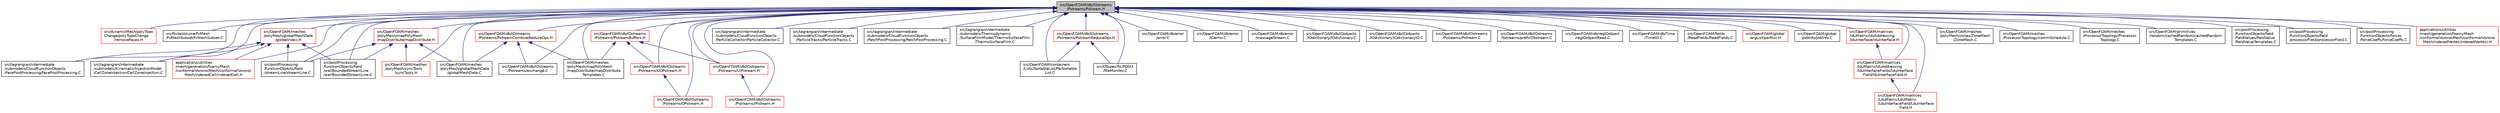 digraph "src/OpenFOAM/db/IOstreams/Pstreams/Pstream.H"
{
  bgcolor="transparent";
  edge [fontname="Helvetica",fontsize="10",labelfontname="Helvetica",labelfontsize="10"];
  node [fontname="Helvetica",fontsize="10",shape=record];
  Node1 [label="src/OpenFOAM/db/IOstreams\l/Pstreams/Pstream.H",height=0.2,width=0.4,color="black", fillcolor="grey75", style="filled", fontcolor="black"];
  Node1 -> Node2 [dir="back",color="midnightblue",fontsize="10",style="solid",fontname="Helvetica"];
  Node2 [label="src/dynamicMesh/polyTopo\lChange/polyTopoChange\l/removeFaces.H",height=0.2,width=0.4,color="red",URL="$a04918.html"];
  Node1 -> Node3 [dir="back",color="midnightblue",fontsize="10",style="solid",fontname="Helvetica"];
  Node3 [label="src/finiteVolume/fvMesh\l/fvMeshSubset/fvMeshSubset.C",height=0.2,width=0.4,color="black",URL="$a05909.html",tooltip="Post-processing mesh subset tool. Given the original mesh and the list of selected cells..."];
  Node1 -> Node4 [dir="back",color="midnightblue",fontsize="10",style="solid",fontname="Helvetica"];
  Node4 [label="src/lagrangian/intermediate\l/submodels/CloudFunctionObjects\l/FacePostProcessing/FacePostProcessing.C",height=0.2,width=0.4,color="black",URL="$a06617.html"];
  Node1 -> Node5 [dir="back",color="midnightblue",fontsize="10",style="solid",fontname="Helvetica"];
  Node5 [label="src/lagrangian/intermediate\l/submodels/CloudFunctionObjects\l/ParticleCollector/ParticleCollector.C",height=0.2,width=0.4,color="black",URL="$a06620.html"];
  Node1 -> Node6 [dir="back",color="midnightblue",fontsize="10",style="solid",fontname="Helvetica"];
  Node6 [label="src/lagrangian/intermediate\l/submodels/CloudFunctionObjects\l/ParticleTracks/ParticleTracks.C",height=0.2,width=0.4,color="black",URL="$a06625.html"];
  Node1 -> Node7 [dir="back",color="midnightblue",fontsize="10",style="solid",fontname="Helvetica"];
  Node7 [label="src/lagrangian/intermediate\l/submodels/CloudFunctionObjects\l/PatchPostProcessing/PatchPostProcessing.C",height=0.2,width=0.4,color="black",URL="$a06630.html"];
  Node1 -> Node8 [dir="back",color="midnightblue",fontsize="10",style="solid",fontname="Helvetica"];
  Node8 [label="src/lagrangian/intermediate\l/submodels/Kinematic/InjectionModel\l/CellZoneInjection/CellZoneInjection.C",height=0.2,width=0.4,color="black",URL="$a06667.html"];
  Node1 -> Node9 [dir="back",color="midnightblue",fontsize="10",style="solid",fontname="Helvetica"];
  Node9 [label="src/lagrangian/intermediate\l/submodels/Thermodynamic\l/SurfaceFilmModel/ThermoSurfaceFilm\l/ThermoSurfaceFilm.C",height=0.2,width=0.4,color="black",URL="$a06893.html"];
  Node1 -> Node10 [dir="back",color="midnightblue",fontsize="10",style="solid",fontname="Helvetica"];
  Node10 [label="src/OpenFOAM/containers\l/Lists/SortableList/ParSortable\lList.C",height=0.2,width=0.4,color="black",URL="$a07687.html"];
  Node1 -> Node11 [dir="back",color="midnightblue",fontsize="10",style="solid",fontname="Helvetica"];
  Node11 [label="src/OpenFOAM/db/error\l/error.C",height=0.2,width=0.4,color="black",URL="$a07751.html"];
  Node1 -> Node12 [dir="back",color="midnightblue",fontsize="10",style="solid",fontname="Helvetica"];
  Node12 [label="src/OpenFOAM/db/error\l/IOerror.C",height=0.2,width=0.4,color="black",URL="$a07754.html"];
  Node1 -> Node13 [dir="back",color="midnightblue",fontsize="10",style="solid",fontname="Helvetica"];
  Node13 [label="src/OpenFOAM/db/error\l/messageStream.C",height=0.2,width=0.4,color="black",URL="$a07755.html"];
  Node1 -> Node14 [dir="back",color="midnightblue",fontsize="10",style="solid",fontname="Helvetica"];
  Node14 [label="src/OpenFOAM/db/IOobjects\l/IOdictionary/IOdictionary.C",height=0.2,width=0.4,color="black",URL="$a07784.html"];
  Node1 -> Node15 [dir="back",color="midnightblue",fontsize="10",style="solid",fontname="Helvetica"];
  Node15 [label="src/OpenFOAM/db/IOobjects\l/IOdictionary/IOdictionaryIO.C",height=0.2,width=0.4,color="black",URL="$a07786.html"];
  Node1 -> Node16 [dir="back",color="midnightblue",fontsize="10",style="solid",fontname="Helvetica"];
  Node16 [label="src/OpenFOAM/db/IOstreams\l/Pstreams/OPstream.H",height=0.2,width=0.4,color="red",URL="$a07820.html"];
  Node1 -> Node17 [dir="back",color="midnightblue",fontsize="10",style="solid",fontname="Helvetica"];
  Node17 [label="src/OpenFOAM/db/IOstreams\l/Pstreams/UOPstream.H",height=0.2,width=0.4,color="red",URL="$a07830.html"];
  Node17 -> Node16 [dir="back",color="midnightblue",fontsize="10",style="solid",fontname="Helvetica"];
  Node1 -> Node18 [dir="back",color="midnightblue",fontsize="10",style="solid",fontname="Helvetica"];
  Node18 [label="src/OpenFOAM/db/IOstreams\l/Pstreams/PstreamBuffers.H",height=0.2,width=0.4,color="red",URL="$a07824.html"];
  Node18 -> Node17 [dir="back",color="midnightblue",fontsize="10",style="solid",fontname="Helvetica"];
  Node18 -> Node19 [dir="back",color="midnightblue",fontsize="10",style="solid",fontname="Helvetica"];
  Node19 [label="src/OpenFOAM/db/IOstreams\l/Pstreams/UIPstream.H",height=0.2,width=0.4,color="red",URL="$a07828.html"];
  Node19 -> Node20 [dir="back",color="midnightblue",fontsize="10",style="solid",fontname="Helvetica"];
  Node20 [label="src/OpenFOAM/db/IOstreams\l/Pstreams/IPstream.H",height=0.2,width=0.4,color="red",URL="$a07818.html"];
  Node18 -> Node21 [dir="back",color="midnightblue",fontsize="10",style="solid",fontname="Helvetica"];
  Node21 [label="src/OpenFOAM/meshes\l/polyMesh/mapPolyMesh\l/mapDistribute/mapDistribute\lTemplates.C",height=0.2,width=0.4,color="black",URL="$a08643.html"];
  Node1 -> Node20 [dir="back",color="midnightblue",fontsize="10",style="solid",fontname="Helvetica"];
  Node1 -> Node19 [dir="back",color="midnightblue",fontsize="10",style="solid",fontname="Helvetica"];
  Node1 -> Node22 [dir="back",color="midnightblue",fontsize="10",style="solid",fontname="Helvetica"];
  Node22 [label="src/OpenFOAM/db/IOstreams\l/Pstreams/exchange.C",height=0.2,width=0.4,color="black",URL="$a07814.html",tooltip="Exchange data. "];
  Node1 -> Node23 [dir="back",color="midnightblue",fontsize="10",style="solid",fontname="Helvetica"];
  Node23 [label="src/OpenFOAM/db/IOstreams\l/Pstreams/PstreamCombineReduceOps.H",height=0.2,width=0.4,color="red",URL="$a07825.html",tooltip="Combination-Reduction operation for a parallel run. The information from all nodes is collected on th..."];
  Node23 -> Node22 [dir="back",color="midnightblue",fontsize="10",style="solid",fontname="Helvetica"];
  Node23 -> Node24 [dir="back",color="midnightblue",fontsize="10",style="solid",fontname="Helvetica"];
  Node24 [label="src/OpenFOAM/meshes\l/polyMesh/globalMeshData\l/globalMeshData.C",height=0.2,width=0.4,color="black",URL="$a08624.html"];
  Node23 -> Node21 [dir="back",color="midnightblue",fontsize="10",style="solid",fontname="Helvetica"];
  Node1 -> Node25 [dir="back",color="midnightblue",fontsize="10",style="solid",fontname="Helvetica"];
  Node25 [label="src/OpenFOAM/db/IOstreams\l/Pstreams/Pstream.C",height=0.2,width=0.4,color="black",URL="$a07821.html"];
  Node1 -> Node26 [dir="back",color="midnightblue",fontsize="10",style="solid",fontname="Helvetica"];
  Node26 [label="src/OpenFOAM/db/IOstreams\l/Pstreams/PstreamReduceOps.H",height=0.2,width=0.4,color="red",URL="$a07826.html",tooltip="Inter-processor communication reduction functions. "];
  Node26 -> Node10 [dir="back",color="midnightblue",fontsize="10",style="solid",fontname="Helvetica"];
  Node26 -> Node27 [dir="back",color="midnightblue",fontsize="10",style="solid",fontname="Helvetica"];
  Node27 [label="src/OSspecific/POSIX\l/fileMonitor.C",height=0.2,width=0.4,color="black",URL="$a09088.html"];
  Node1 -> Node28 [dir="back",color="midnightblue",fontsize="10",style="solid",fontname="Helvetica"];
  Node28 [label="src/OpenFOAM/db/IOstreams\l/Sstreams/prefixOSstream.C",height=0.2,width=0.4,color="black",URL="$a07842.html"];
  Node1 -> Node29 [dir="back",color="midnightblue",fontsize="10",style="solid",fontname="Helvetica"];
  Node29 [label="src/OpenFOAM/db/regIOobject\l/regIOobjectRead.C",height=0.2,width=0.4,color="black",URL="$a07865.html"];
  Node1 -> Node30 [dir="back",color="midnightblue",fontsize="10",style="solid",fontname="Helvetica"];
  Node30 [label="src/OpenFOAM/db/Time\l/TimeIO.C",height=0.2,width=0.4,color="black",URL="$a07880.html"];
  Node1 -> Node31 [dir="back",color="midnightblue",fontsize="10",style="solid",fontname="Helvetica"];
  Node31 [label="src/OpenFOAM/fields\l/ReadFields/ReadFields.C",height=0.2,width=0.4,color="black",URL="$a08165.html"];
  Node1 -> Node32 [dir="back",color="midnightblue",fontsize="10",style="solid",fontname="Helvetica"];
  Node32 [label="src/OpenFOAM/global\l/argList/parRun.H",height=0.2,width=0.4,color="red",URL="$a08174.html"];
  Node1 -> Node33 [dir="back",color="midnightblue",fontsize="10",style="solid",fontname="Helvetica"];
  Node33 [label="src/OpenFOAM/global\l/JobInfo/JobInfo.C",height=0.2,width=0.4,color="black",URL="$a08202.html"];
  Node1 -> Node34 [dir="back",color="midnightblue",fontsize="10",style="solid",fontname="Helvetica"];
  Node34 [label="src/OpenFOAM/matrices\l/LduMatrix/LduMatrix\l/LduInterfaceField/LduInterface\lField.H",height=0.2,width=0.4,color="red",URL="$a08303.html"];
  Node1 -> Node35 [dir="back",color="midnightblue",fontsize="10",style="solid",fontname="Helvetica"];
  Node35 [label="src/OpenFOAM/matrices\l/lduMatrix/lduAddressing\l/lduInterface/lduInterface.H",height=0.2,width=0.4,color="red",URL="$a08289.html"];
  Node35 -> Node36 [dir="back",color="midnightblue",fontsize="10",style="solid",fontname="Helvetica"];
  Node36 [label="src/OpenFOAM/matrices\l/lduMatrix/lduAddressing\l/lduInterfaceFields/lduInterface\lField/lduInterfaceField.H",height=0.2,width=0.4,color="red",URL="$a08297.html"];
  Node36 -> Node34 [dir="back",color="midnightblue",fontsize="10",style="solid",fontname="Helvetica"];
  Node1 -> Node36 [dir="back",color="midnightblue",fontsize="10",style="solid",fontname="Helvetica"];
  Node1 -> Node37 [dir="back",color="midnightblue",fontsize="10",style="solid",fontname="Helvetica"];
  Node37 [label="src/OpenFOAM/meshes\l/polyMesh/globalMeshData\l/globalIndex.H",height=0.2,width=0.4,color="red",URL="$a08621.html"];
  Node37 -> Node4 [dir="back",color="midnightblue",fontsize="10",style="solid",fontname="Helvetica"];
  Node37 -> Node8 [dir="back",color="midnightblue",fontsize="10",style="solid",fontname="Helvetica"];
  Node37 -> Node38 [dir="back",color="midnightblue",fontsize="10",style="solid",fontname="Helvetica"];
  Node38 [label="src/postProcessing\l/functionObjects/field\l/streamLine/streamLine.C",height=0.2,width=0.4,color="black",URL="$a09270.html"];
  Node37 -> Node39 [dir="back",color="midnightblue",fontsize="10",style="solid",fontname="Helvetica"];
  Node39 [label="src/postProcessing\l/functionObjects/field\l/wallBoundedStreamLine\l/wallBoundedStreamLine.C",height=0.2,width=0.4,color="black",URL="$a09287.html"];
  Node37 -> Node40 [dir="back",color="midnightblue",fontsize="10",style="solid",fontname="Helvetica"];
  Node40 [label="applications/utilities\l/mesh/generation/foamyMesh\l/conformalVoronoiMesh/conformalVoronoi\lMesh/indexedCell/indexedCell.H",height=0.2,width=0.4,color="red",URL="$a04060.html"];
  Node1 -> Node24 [dir="back",color="midnightblue",fontsize="10",style="solid",fontname="Helvetica"];
  Node1 -> Node41 [dir="back",color="midnightblue",fontsize="10",style="solid",fontname="Helvetica"];
  Node41 [label="src/OpenFOAM/meshes\l/polyMesh/mapPolyMesh\l/mapDistribute/mapDistribute.H",height=0.2,width=0.4,color="red",URL="$a08639.html"];
  Node41 -> Node24 [dir="back",color="midnightblue",fontsize="10",style="solid",fontname="Helvetica"];
  Node41 -> Node42 [dir="back",color="midnightblue",fontsize="10",style="solid",fontname="Helvetica"];
  Node42 [label="src/OpenFOAM/meshes\l/polyMesh/syncTools\l/syncTools.H",height=0.2,width=0.4,color="red",URL="$a08703.html"];
  Node41 -> Node38 [dir="back",color="midnightblue",fontsize="10",style="solid",fontname="Helvetica"];
  Node41 -> Node39 [dir="back",color="midnightblue",fontsize="10",style="solid",fontname="Helvetica"];
  Node1 -> Node21 [dir="back",color="midnightblue",fontsize="10",style="solid",fontname="Helvetica"];
  Node1 -> Node42 [dir="back",color="midnightblue",fontsize="10",style="solid",fontname="Helvetica"];
  Node1 -> Node43 [dir="back",color="midnightblue",fontsize="10",style="solid",fontname="Helvetica"];
  Node43 [label="src/OpenFOAM/meshes\l/polyMesh/zones/ZoneMesh\l/ZoneMesh.C",height=0.2,width=0.4,color="black",URL="$a08726.html"];
  Node1 -> Node44 [dir="back",color="midnightblue",fontsize="10",style="solid",fontname="Helvetica"];
  Node44 [label="src/OpenFOAM/meshes\l/ProcessorTopology/commSchedule.C",height=0.2,width=0.4,color="black",URL="$a08818.html"];
  Node1 -> Node45 [dir="back",color="midnightblue",fontsize="10",style="solid",fontname="Helvetica"];
  Node45 [label="src/OpenFOAM/meshes\l/ProcessorTopology/Processor\lTopology.C",height=0.2,width=0.4,color="black",URL="$a08820.html"];
  Node1 -> Node46 [dir="back",color="midnightblue",fontsize="10",style="solid",fontname="Helvetica"];
  Node46 [label="src/OpenFOAM/primitives\l/random/cachedRandom/cachedRandom\lTemplates.C",height=0.2,width=0.4,color="black",URL="$a08940.html"];
  Node1 -> Node27 [dir="back",color="midnightblue",fontsize="10",style="solid",fontname="Helvetica"];
  Node1 -> Node47 [dir="back",color="midnightblue",fontsize="10",style="solid",fontname="Helvetica"];
  Node47 [label="src/postProcessing\l/functionObjects/field\l/fieldValues/fieldValue\l/fieldValueTemplates.C",height=0.2,width=0.4,color="black",URL="$a09231.html"];
  Node1 -> Node48 [dir="back",color="midnightblue",fontsize="10",style="solid",fontname="Helvetica"];
  Node48 [label="src/postProcessing\l/functionObjects/field\l/processorField/processorField.C",height=0.2,width=0.4,color="black",URL="$a09248.html"];
  Node1 -> Node38 [dir="back",color="midnightblue",fontsize="10",style="solid",fontname="Helvetica"];
  Node1 -> Node39 [dir="back",color="midnightblue",fontsize="10",style="solid",fontname="Helvetica"];
  Node1 -> Node49 [dir="back",color="midnightblue",fontsize="10",style="solid",fontname="Helvetica"];
  Node49 [label="src/postProcessing\l/functionObjects/forces\l/forceCoeffs/forceCoeffs.C",height=0.2,width=0.4,color="black",URL="$a09295.html"];
  Node1 -> Node40 [dir="back",color="midnightblue",fontsize="10",style="solid",fontname="Helvetica"];
  Node1 -> Node50 [dir="back",color="midnightblue",fontsize="10",style="solid",fontname="Helvetica"];
  Node50 [label="applications/utilities\l/mesh/generation/foamyMesh\l/conformalVoronoiMesh/conformalVoronoi\lMesh/indexedVertex/indexedVertexI.H",height=0.2,width=0.4,color="red",URL="$a04073.html"];
}
